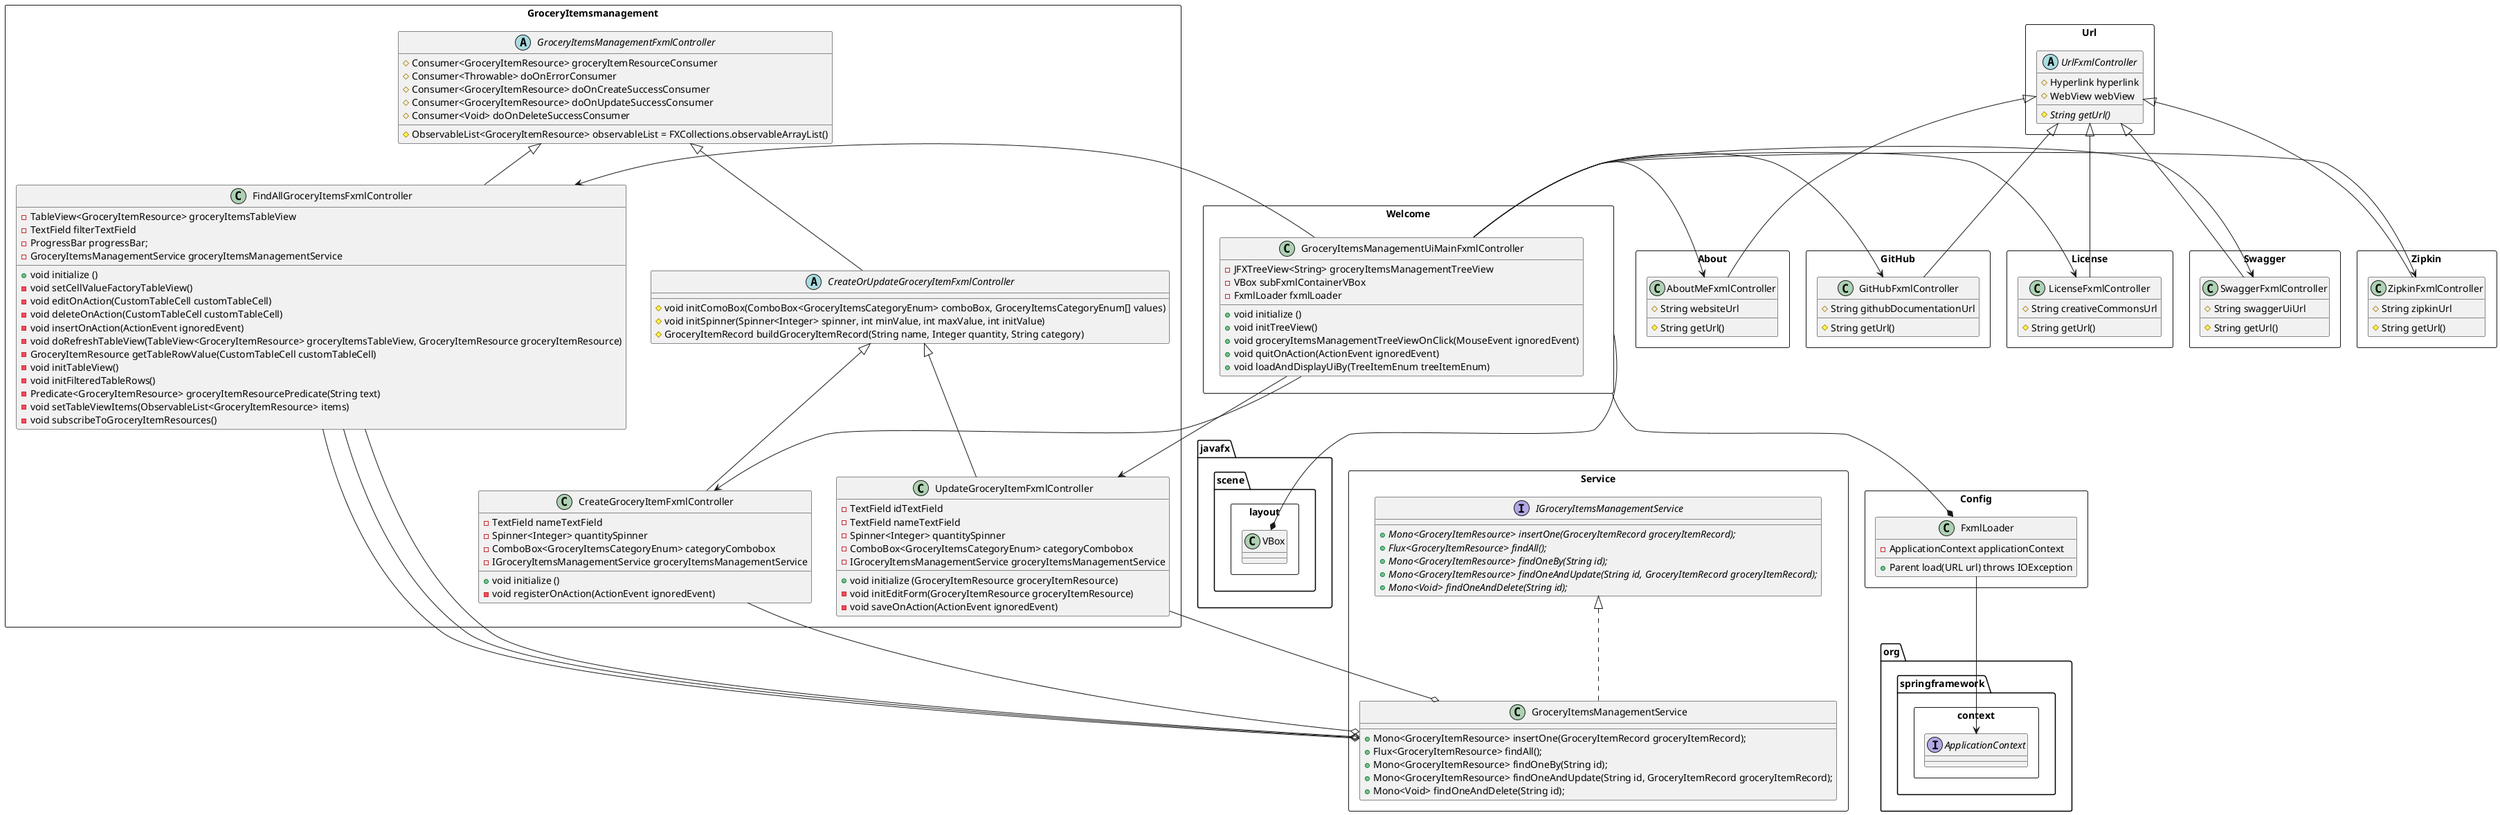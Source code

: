 @startuml
'https://plantuml.com/class-diagram

package Service <<Rectangle>> {

    interface IGroceryItemsManagementService {
       + {abstract} Mono<GroceryItemResource> insertOne(GroceryItemRecord groceryItemRecord);
       + {abstract} Flux<GroceryItemResource> findAll();
       + {abstract} Mono<GroceryItemResource> findOneBy(String id);
       + {abstract} Mono<GroceryItemResource> findOneAndUpdate(String id, GroceryItemRecord groceryItemRecord);
       + {abstract} Mono<Void> findOneAndDelete(String id);
    }

    class GroceryItemsManagementService {
       + Mono<GroceryItemResource> insertOne(GroceryItemRecord groceryItemRecord);
       + Flux<GroceryItemResource> findAll();
       + Mono<GroceryItemResource> findOneBy(String id);
       + Mono<GroceryItemResource> findOneAndUpdate(String id, GroceryItemRecord groceryItemRecord);
       + Mono<Void> findOneAndDelete(String id);
    }
}

package org.springframework.context <<Rectangle>> {
     interface ApplicationContext
}

package javafx.scene.layout <<Rectangle>> {
    class VBox
}

package Config <<Rectangle>> {
    class FxmlLoader {
        - ApplicationContext applicationContext
        + Parent load(URL url) throws IOException
    }
}

package Welcome <<Rectangle>> {
    class GroceryItemsManagementUiMainFxmlController {
        - JFXTreeView<String> groceryItemsManagementTreeView
        - VBox subFxmlContainerVBox
        - FxmlLoader fxmlLoader
        + void initialize ()
        + void initTreeView()
        + void groceryItemsManagementTreeViewOnClick(MouseEvent ignoredEvent)
        + void quitOnAction(ActionEvent ignoredEvent)
        + void loadAndDisplayUiBy(TreeItemEnum treeItemEnum)
    }
}

package GroceryItemsmanagement <<Rectangle>> {

    abstract class GroceryItemsManagementFxmlController {
        # ObservableList<GroceryItemResource> observableList = FXCollections.observableArrayList()
        # Consumer<GroceryItemResource> groceryItemResourceConsumer
        # Consumer<Throwable> doOnErrorConsumer
        # Consumer<GroceryItemResource> doOnCreateSuccessConsumer
        # Consumer<GroceryItemResource> doOnUpdateSuccessConsumer
        # Consumer<Void> doOnDeleteSuccessConsumer
    }

    abstract class CreateOrUpdateGroceryItemFxmlController {
        # void initComoBox(ComboBox<GroceryItemsCategoryEnum> comboBox, GroceryItemsCategoryEnum[] values)
        # void initSpinner(Spinner<Integer> spinner, int minValue, int maxValue, int initValue)
        # GroceryItemRecord buildGroceryItemRecord(String name, Integer quantity, String category)
    }

    class CreateGroceryItemFxmlController {
        - TextField nameTextField
        - Spinner<Integer> quantitySpinner
        - ComboBox<GroceryItemsCategoryEnum> categoryCombobox
        - IGroceryItemsManagementService groceryItemsManagementService
        + void initialize ()
        - void registerOnAction(ActionEvent ignoredEvent)
    }

    class FindAllGroceryItemsFxmlController {
        - TableView<GroceryItemResource> groceryItemsTableView
        - TextField filterTextField
        - ProgressBar progressBar;
        - GroceryItemsManagementService groceryItemsManagementService
        + void initialize ()
        - void setCellValueFactoryTableView()
        - void editOnAction(CustomTableCell customTableCell)
        - void deleteOnAction(CustomTableCell customTableCell)
        - void insertOnAction(ActionEvent ignoredEvent)
        - void doRefreshTableView(TableView<GroceryItemResource> groceryItemsTableView, GroceryItemResource groceryItemResource)
        - GroceryItemResource getTableRowValue(CustomTableCell customTableCell)
        - void initTableView()
        - void initFilteredTableRows()
        - Predicate<GroceryItemResource> groceryItemResourcePredicate(String text)
        - void setTableViewItems(ObservableList<GroceryItemResource> items)
        - void subscribeToGroceryItemResources()
    }

    class UpdateGroceryItemFxmlController {
        - TextField idTextField
        - TextField nameTextField
        - Spinner<Integer> quantitySpinner
        - ComboBox<GroceryItemsCategoryEnum> categoryCombobox
        - IGroceryItemsManagementService groceryItemsManagementService
        + void initialize (GroceryItemResource groceryItemResource)
        - void initEditForm(GroceryItemResource groceryItemResource)
        - void saveOnAction(ActionEvent ignoredEvent)
    }
}

package Url <<Rectangle>> {

    abstract class UrlFxmlController {
       # Hyperlink hyperlink
       # WebView webView
       # {abstract} String getUrl()
    }
}


package About <<Rectangle>> {

    class AboutMeFxmlController {
       # String websiteUrl
       # String getUrl()
    }
}

package GitHub <<Rectangle>> {

    class GitHubFxmlController {
       # String githubDocumentationUrl
       # String getUrl()
    }
}

package License <<Rectangle>> {

    class LicenseFxmlController {
       # String creativeCommonsUrl
       # String getUrl()
    }
}

package Swagger <<Rectangle>> {

    class SwaggerFxmlController {
       # String swaggerUiUrl
       # String getUrl()
    }
}

package Zipkin <<Rectangle>> {

    class ZipkinFxmlController {
       # String zipkinUrl
       # String getUrl()
    }
}

Welcome --* VBox
Welcome --* FxmlLoader

FxmlLoader --> ApplicationContext

GroceryItemsManagementFxmlController <|-- CreateOrUpdateGroceryItemFxmlController
GroceryItemsManagementFxmlController <|-- FindAllGroceryItemsFxmlController

CreateOrUpdateGroceryItemFxmlController <|-- CreateGroceryItemFxmlController
CreateOrUpdateGroceryItemFxmlController <|-- UpdateGroceryItemFxmlController

GroceryItemsManagementUiMainFxmlController -> FindAllGroceryItemsFxmlController
GroceryItemsManagementUiMainFxmlController -> CreateGroceryItemFxmlController
GroceryItemsManagementUiMainFxmlController -> UpdateGroceryItemFxmlController
GroceryItemsManagementUiMainFxmlController -> AboutMeFxmlController
GroceryItemsManagementUiMainFxmlController -> GitHubFxmlController
GroceryItemsManagementUiMainFxmlController -> LicenseFxmlController
GroceryItemsManagementUiMainFxmlController -> SwaggerFxmlController
GroceryItemsManagementUiMainFxmlController -> ZipkinFxmlController

FindAllGroceryItemsFxmlController --o GroceryItemsManagementService
FindAllGroceryItemsFxmlController --o GroceryItemsManagementService
FindAllGroceryItemsFxmlController -o GroceryItemsManagementService
CreateGroceryItemFxmlController --o GroceryItemsManagementService
UpdateGroceryItemFxmlController --o GroceryItemsManagementService

IGroceryItemsManagementService <|.. GroceryItemsManagementService

UrlFxmlController <|-- AboutMeFxmlController
UrlFxmlController <|-- GitHubFxmlController
UrlFxmlController <|-- LicenseFxmlController
UrlFxmlController <|-- SwaggerFxmlController
UrlFxmlController <|-- ZipkinFxmlController

@enduml